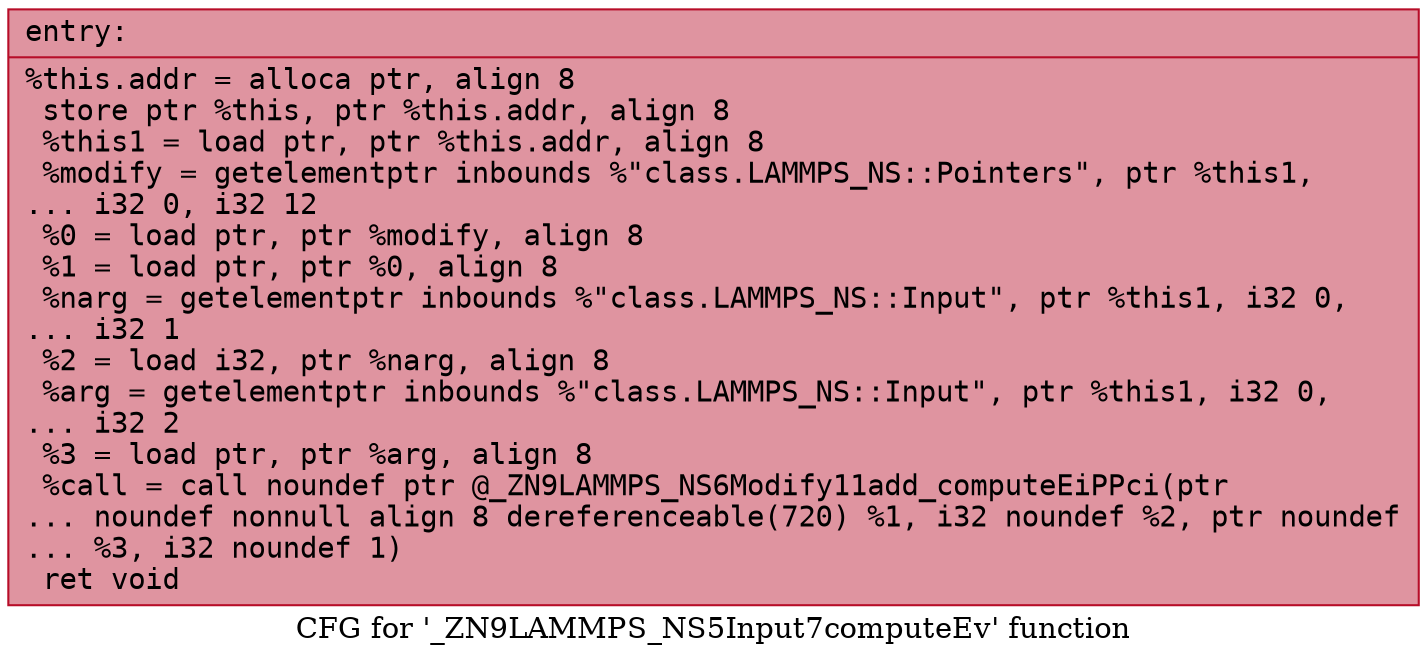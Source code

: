 digraph "CFG for '_ZN9LAMMPS_NS5Input7computeEv' function" {
	label="CFG for '_ZN9LAMMPS_NS5Input7computeEv' function";

	Node0x5628736bd4c0 [shape=record,color="#b70d28ff", style=filled, fillcolor="#b70d2870" fontname="Courier",label="{entry:\l|  %this.addr = alloca ptr, align 8\l  store ptr %this, ptr %this.addr, align 8\l  %this1 = load ptr, ptr %this.addr, align 8\l  %modify = getelementptr inbounds %\"class.LAMMPS_NS::Pointers\", ptr %this1,\l... i32 0, i32 12\l  %0 = load ptr, ptr %modify, align 8\l  %1 = load ptr, ptr %0, align 8\l  %narg = getelementptr inbounds %\"class.LAMMPS_NS::Input\", ptr %this1, i32 0,\l... i32 1\l  %2 = load i32, ptr %narg, align 8\l  %arg = getelementptr inbounds %\"class.LAMMPS_NS::Input\", ptr %this1, i32 0,\l... i32 2\l  %3 = load ptr, ptr %arg, align 8\l  %call = call noundef ptr @_ZN9LAMMPS_NS6Modify11add_computeEiPPci(ptr\l... noundef nonnull align 8 dereferenceable(720) %1, i32 noundef %2, ptr noundef\l... %3, i32 noundef 1)\l  ret void\l}"];
}
